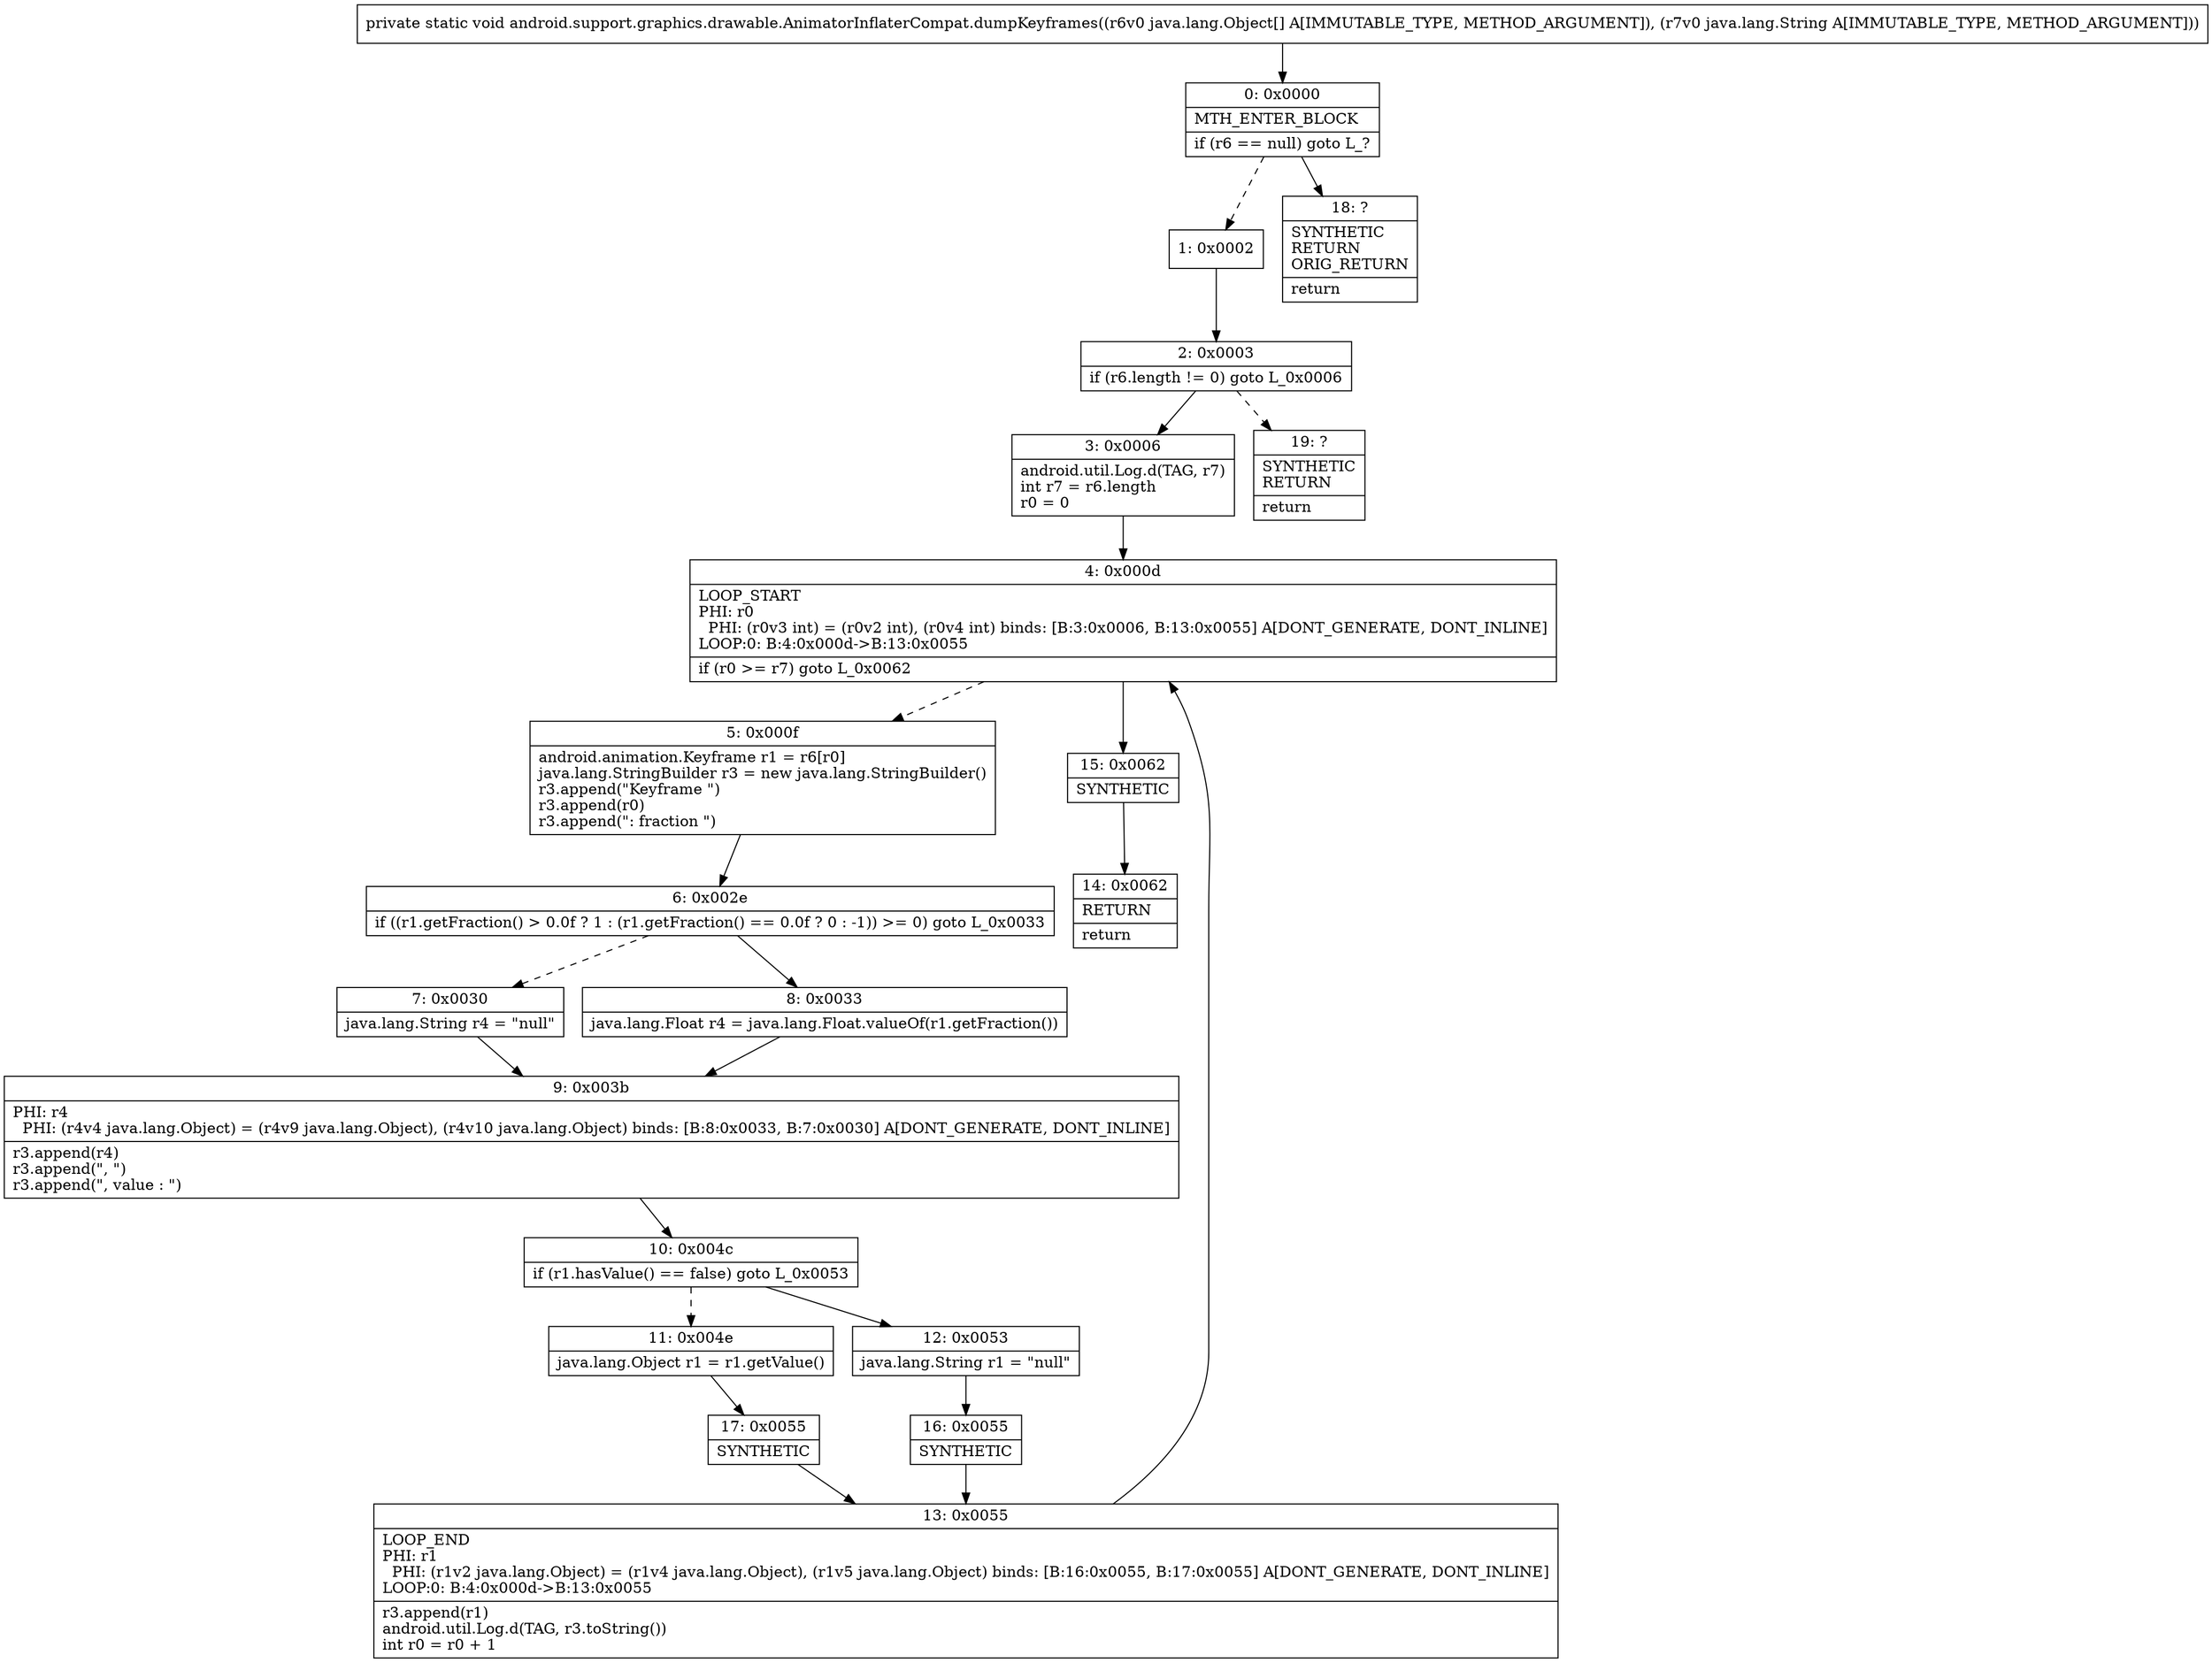 digraph "CFG forandroid.support.graphics.drawable.AnimatorInflaterCompat.dumpKeyframes([Ljava\/lang\/Object;Ljava\/lang\/String;)V" {
Node_0 [shape=record,label="{0\:\ 0x0000|MTH_ENTER_BLOCK\l|if (r6 == null) goto L_?\l}"];
Node_1 [shape=record,label="{1\:\ 0x0002}"];
Node_2 [shape=record,label="{2\:\ 0x0003|if (r6.length != 0) goto L_0x0006\l}"];
Node_3 [shape=record,label="{3\:\ 0x0006|android.util.Log.d(TAG, r7)\lint r7 = r6.length\lr0 = 0\l}"];
Node_4 [shape=record,label="{4\:\ 0x000d|LOOP_START\lPHI: r0 \l  PHI: (r0v3 int) = (r0v2 int), (r0v4 int) binds: [B:3:0x0006, B:13:0x0055] A[DONT_GENERATE, DONT_INLINE]\lLOOP:0: B:4:0x000d\-\>B:13:0x0055\l|if (r0 \>= r7) goto L_0x0062\l}"];
Node_5 [shape=record,label="{5\:\ 0x000f|android.animation.Keyframe r1 = r6[r0]\ljava.lang.StringBuilder r3 = new java.lang.StringBuilder()\lr3.append(\"Keyframe \")\lr3.append(r0)\lr3.append(\": fraction \")\l}"];
Node_6 [shape=record,label="{6\:\ 0x002e|if ((r1.getFraction() \> 0.0f ? 1 : (r1.getFraction() == 0.0f ? 0 : \-1)) \>= 0) goto L_0x0033\l}"];
Node_7 [shape=record,label="{7\:\ 0x0030|java.lang.String r4 = \"null\"\l}"];
Node_8 [shape=record,label="{8\:\ 0x0033|java.lang.Float r4 = java.lang.Float.valueOf(r1.getFraction())\l}"];
Node_9 [shape=record,label="{9\:\ 0x003b|PHI: r4 \l  PHI: (r4v4 java.lang.Object) = (r4v9 java.lang.Object), (r4v10 java.lang.Object) binds: [B:8:0x0033, B:7:0x0030] A[DONT_GENERATE, DONT_INLINE]\l|r3.append(r4)\lr3.append(\", \")\lr3.append(\", value : \")\l}"];
Node_10 [shape=record,label="{10\:\ 0x004c|if (r1.hasValue() == false) goto L_0x0053\l}"];
Node_11 [shape=record,label="{11\:\ 0x004e|java.lang.Object r1 = r1.getValue()\l}"];
Node_12 [shape=record,label="{12\:\ 0x0053|java.lang.String r1 = \"null\"\l}"];
Node_13 [shape=record,label="{13\:\ 0x0055|LOOP_END\lPHI: r1 \l  PHI: (r1v2 java.lang.Object) = (r1v4 java.lang.Object), (r1v5 java.lang.Object) binds: [B:16:0x0055, B:17:0x0055] A[DONT_GENERATE, DONT_INLINE]\lLOOP:0: B:4:0x000d\-\>B:13:0x0055\l|r3.append(r1)\landroid.util.Log.d(TAG, r3.toString())\lint r0 = r0 + 1\l}"];
Node_14 [shape=record,label="{14\:\ 0x0062|RETURN\l|return\l}"];
Node_15 [shape=record,label="{15\:\ 0x0062|SYNTHETIC\l}"];
Node_16 [shape=record,label="{16\:\ 0x0055|SYNTHETIC\l}"];
Node_17 [shape=record,label="{17\:\ 0x0055|SYNTHETIC\l}"];
Node_18 [shape=record,label="{18\:\ ?|SYNTHETIC\lRETURN\lORIG_RETURN\l|return\l}"];
Node_19 [shape=record,label="{19\:\ ?|SYNTHETIC\lRETURN\l|return\l}"];
MethodNode[shape=record,label="{private static void android.support.graphics.drawable.AnimatorInflaterCompat.dumpKeyframes((r6v0 java.lang.Object[] A[IMMUTABLE_TYPE, METHOD_ARGUMENT]), (r7v0 java.lang.String A[IMMUTABLE_TYPE, METHOD_ARGUMENT])) }"];
MethodNode -> Node_0;
Node_0 -> Node_1[style=dashed];
Node_0 -> Node_18;
Node_1 -> Node_2;
Node_2 -> Node_3;
Node_2 -> Node_19[style=dashed];
Node_3 -> Node_4;
Node_4 -> Node_5[style=dashed];
Node_4 -> Node_15;
Node_5 -> Node_6;
Node_6 -> Node_7[style=dashed];
Node_6 -> Node_8;
Node_7 -> Node_9;
Node_8 -> Node_9;
Node_9 -> Node_10;
Node_10 -> Node_11[style=dashed];
Node_10 -> Node_12;
Node_11 -> Node_17;
Node_12 -> Node_16;
Node_13 -> Node_4;
Node_15 -> Node_14;
Node_16 -> Node_13;
Node_17 -> Node_13;
}

